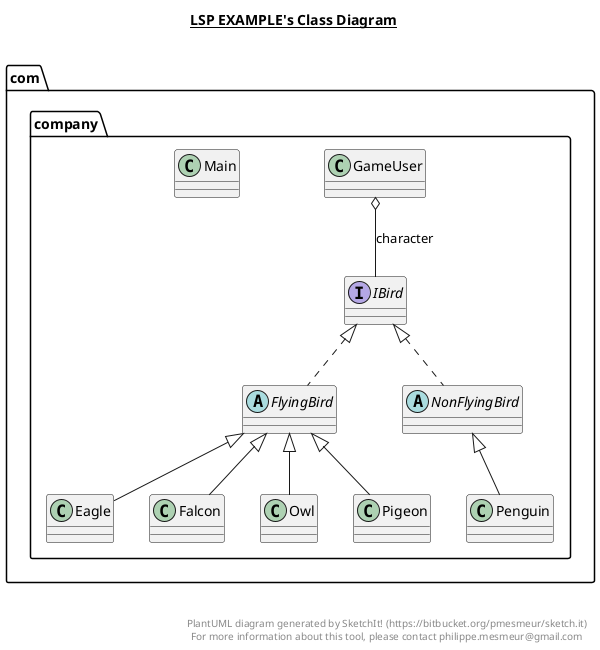 @startuml

title __LSP EXAMPLE's Class Diagram__\n

  namespace com.company {
    class com.company.Eagle {
    }
  }
  

  namespace com.company {
    class com.company.Falcon {
    }
  }
  

  namespace com.company {
    abstract class com.company.FlyingBird {
    }
  }
  

  namespace com.company {
    class com.company.GameUser {
    }
  }
  

  namespace com.company {
    interface com.company.IBird {
    }
  }
  

  namespace com.company {
    class com.company.Main {
    }
  }
  

  namespace com.company {
    abstract class com.company.NonFlyingBird {
    }
  }
  

  namespace com.company {
    class com.company.Owl {
    }
  }
  

  namespace com.company {
    class com.company.Penguin {
    }
  }
  

  namespace com.company {
    class com.company.Pigeon {
    }
  }
  

  com.company.Eagle -up-|> com.company.FlyingBird
  com.company.Falcon -up-|> com.company.FlyingBird
  com.company.FlyingBird .up.|> com.company.IBird
  com.company.GameUser o-- com.company.IBird : character
  com.company.NonFlyingBird .up.|> com.company.IBird
  com.company.Owl -up-|> com.company.FlyingBird
  com.company.Penguin -up-|> com.company.NonFlyingBird
  com.company.Pigeon -up-|> com.company.FlyingBird


right footer


PlantUML diagram generated by SketchIt! (https://bitbucket.org/pmesmeur/sketch.it)
For more information about this tool, please contact philippe.mesmeur@gmail.com
endfooter

@enduml
